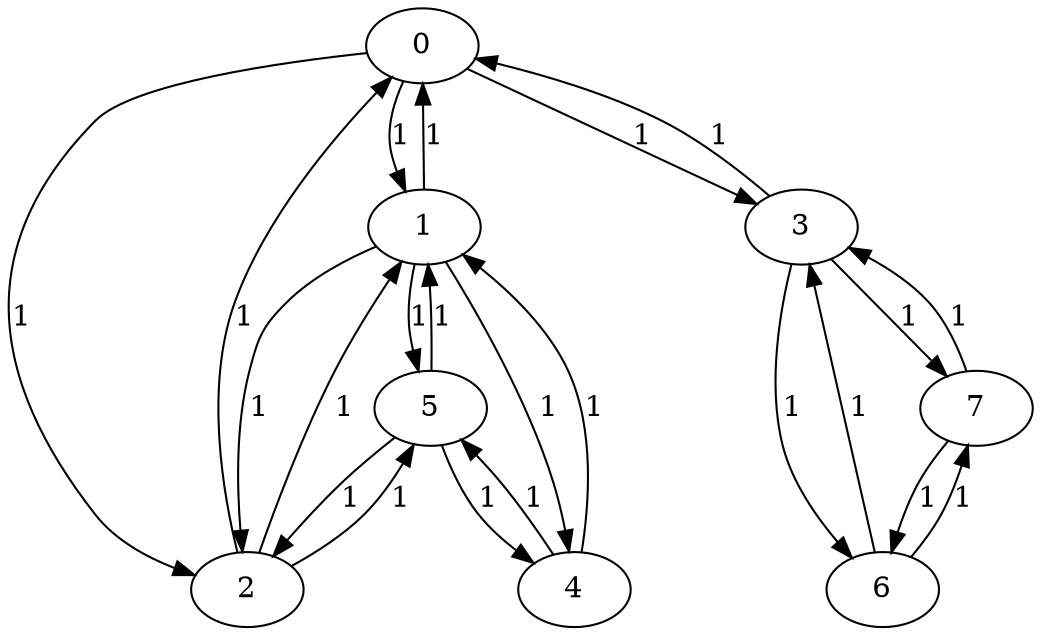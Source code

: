 digraph rendered_graph {
0 -> 1 [label=1];
0 -> 2 [label=1];
0 -> 3 [label=1];
1 -> 0 [label=1];
1 -> 2 [label=1];
1 -> 4 [label=1];
1 -> 5 [label=1];
2 -> 0 [label=1];
2 -> 1 [label=1];
2 -> 5 [label=1];
3 -> 0 [label=1];
3 -> 6 [label=1];
3 -> 7 [label=1];
4 -> 1 [label=1];
4 -> 5 [label=1];
5 -> 1 [label=1];
5 -> 2 [label=1];
5 -> 4 [label=1];
6 -> 3 [label=1];
6 -> 7 [label=1];
7 -> 3 [label=1];
7 -> 6 [label=1];
}